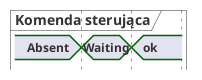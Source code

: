 ' @startuml
' skinparam titleFontSize 48
' title
'  | Name || LoRa dev id    | Module dev id | Command | Payload |
'  | Type || uint32      | uint32 | uint32 | int32 |
' end title
' @enduml

@startuml
hide time-axis
concise "Komenda sterująca" as WU

WU is Absent

@WU
0 is Waiting
+500 is ok
@enduml
